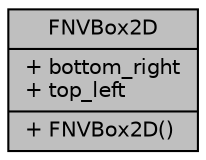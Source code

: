 digraph "FNVBox2D"
{
  edge [fontname="Helvetica",fontsize="10",labelfontname="Helvetica",labelfontsize="10"];
  node [fontname="Helvetica",fontsize="10",shape=record];
  Node1 [label="{FNVBox2D\n|+ bottom_right\l+ top_left\l|+ FNVBox2D()\l}",height=0.2,width=0.4,color="black", fillcolor="grey75", style="filled", fontcolor="black"];
}

